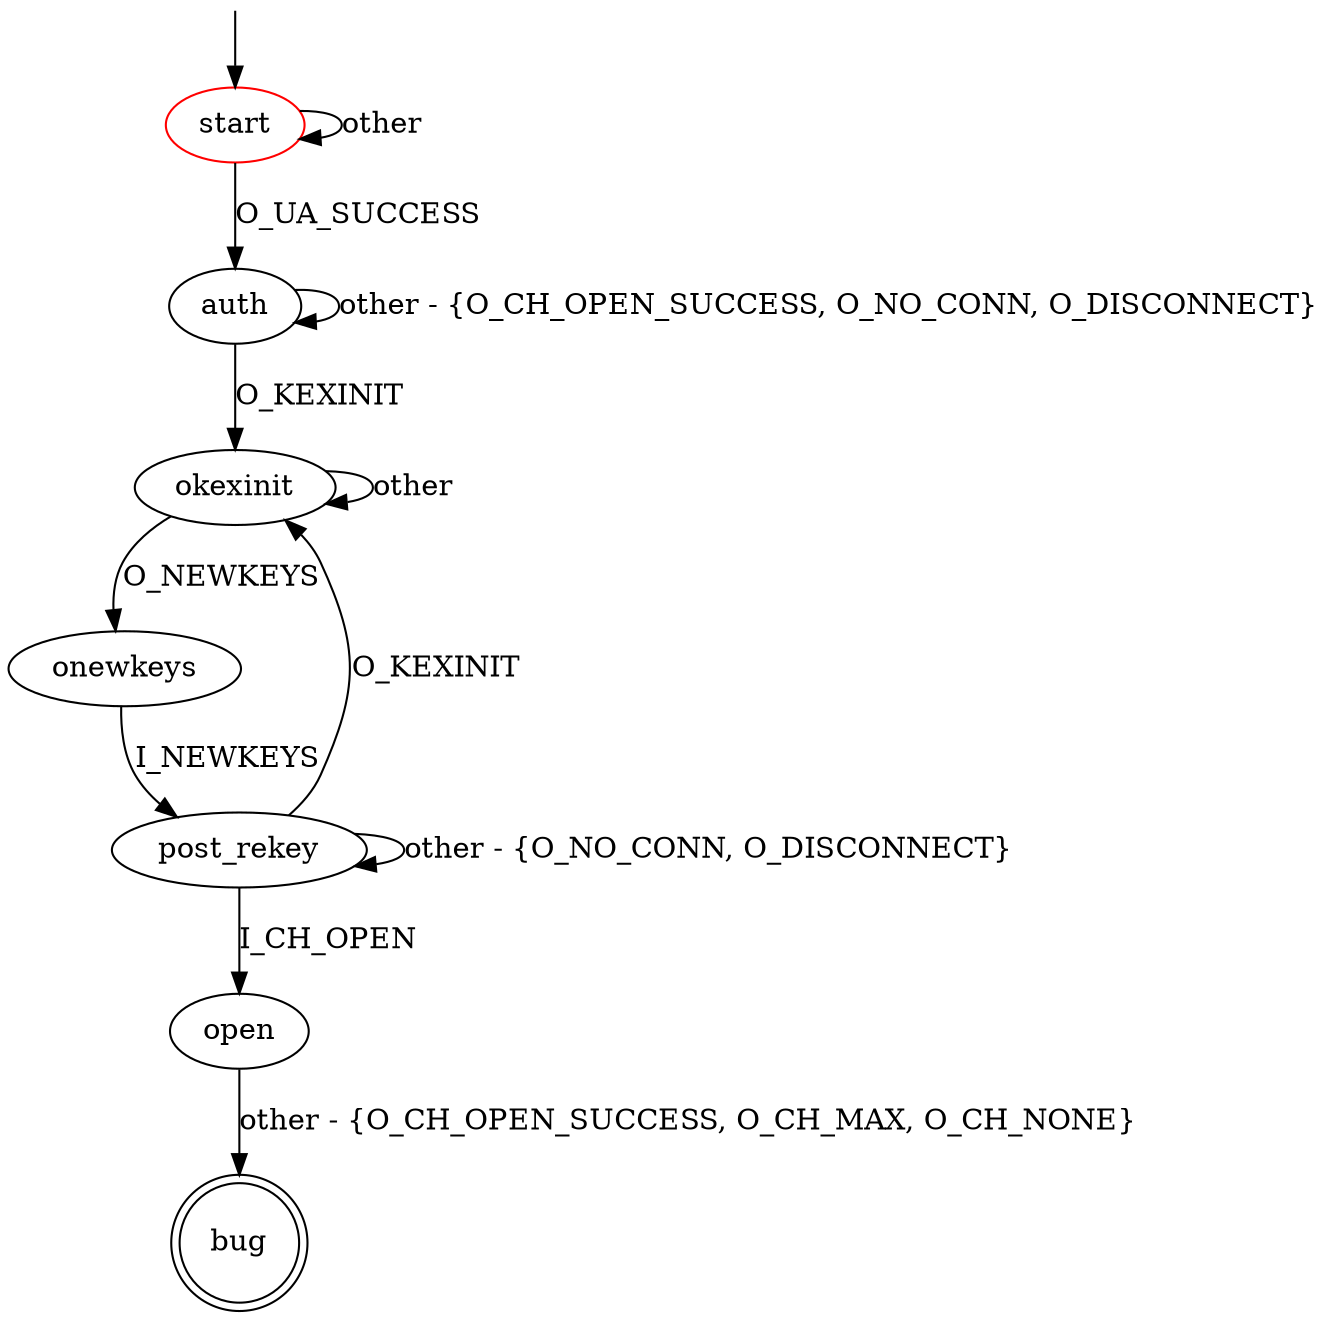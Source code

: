 digraph G {
label=""
start [color="red"]
bug [shape="doublecircle"]

start -> auth [label="O_UA_SUCCESS"]
start -> start [label="other"]

auth -> okexinit [label="O_KEXINIT"]
auth -> auth [label="other - {O_CH_OPEN_SUCCESS, O_NO_CONN, O_DISCONNECT}"]

okexinit -> onewkeys [label="O_NEWKEYS"]
okexinit -> okexinit [label="other"]

onewkeys -> post_rekey [label="I_NEWKEYS"]

post_rekey -> open [label="I_CH_OPEN"]
post_rekey -> okexinit [label="O_KEXINIT"]
post_rekey -> post_rekey [label="other - {O_NO_CONN, O_DISCONNECT}"]

open -> bug [label="other - {O_CH_OPEN_SUCCESS, O_CH_MAX, O_CH_NONE}"]

__start0 [label="" shape="none" width="0" height="0"];
__start0 -> start;
}
